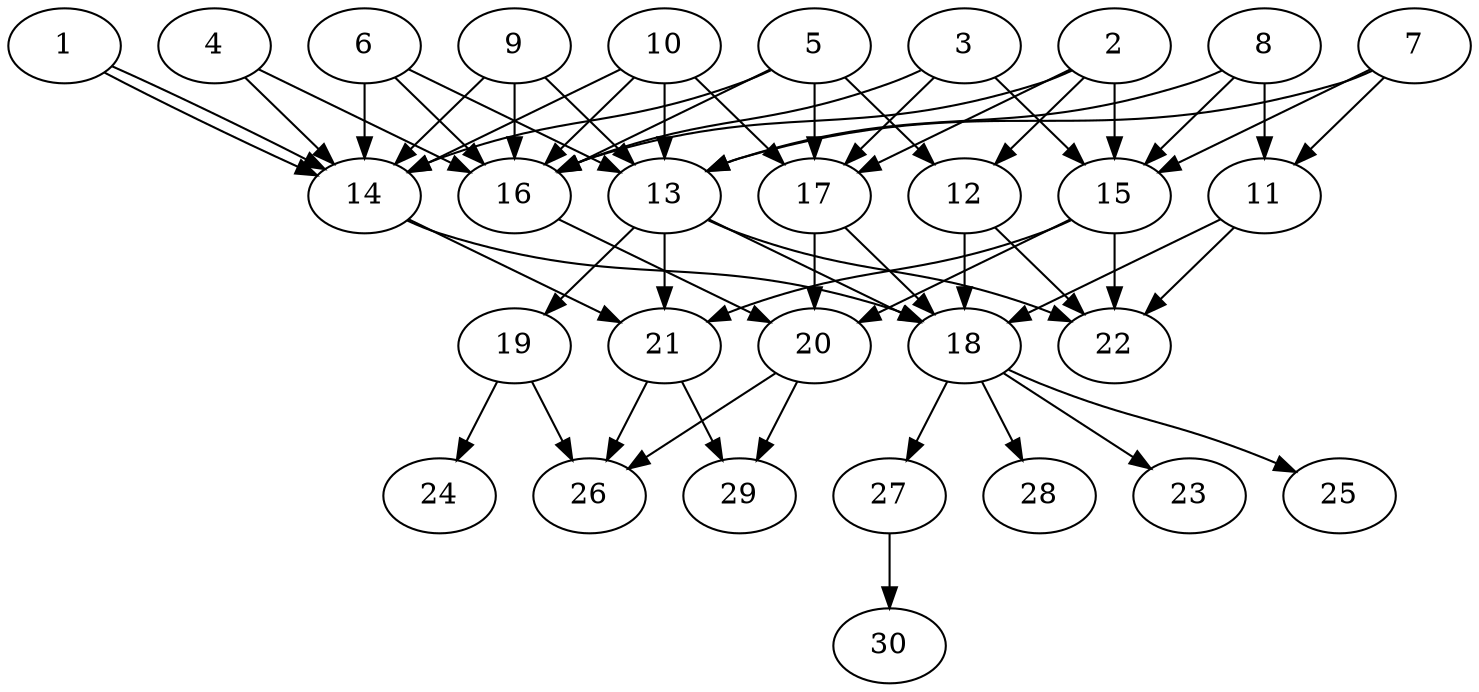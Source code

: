 // DAG automatically generated by daggen at Thu Oct  3 14:04:18 2019
// ./daggen --dot -n 30 --ccr 0.4 --fat 0.7 --regular 0.5 --density 0.7 --mindata 5242880 --maxdata 52428800 
digraph G {
  1 [size="58071040", alpha="0.20", expect_size="23228416"] 
  1 -> 14 [size ="23228416"]
  1 -> 14 [size ="23228416"]
  2 [size="100106240", alpha="0.12", expect_size="40042496"] 
  2 -> 12 [size ="40042496"]
  2 -> 15 [size ="40042496"]
  2 -> 16 [size ="40042496"]
  2 -> 17 [size ="40042496"]
  3 [size="59479040", alpha="0.03", expect_size="23791616"] 
  3 -> 15 [size ="23791616"]
  3 -> 16 [size ="23791616"]
  3 -> 17 [size ="23791616"]
  4 [size="89674240", alpha="0.20", expect_size="35869696"] 
  4 -> 14 [size ="35869696"]
  4 -> 16 [size ="35869696"]
  5 [size="16532480", alpha="0.01", expect_size="6612992"] 
  5 -> 12 [size ="6612992"]
  5 -> 14 [size ="6612992"]
  5 -> 16 [size ="6612992"]
  5 -> 17 [size ="6612992"]
  6 [size="32642560", alpha="0.04", expect_size="13057024"] 
  6 -> 13 [size ="13057024"]
  6 -> 14 [size ="13057024"]
  6 -> 16 [size ="13057024"]
  7 [size="56860160", alpha="0.18", expect_size="22744064"] 
  7 -> 11 [size ="22744064"]
  7 -> 13 [size ="22744064"]
  7 -> 15 [size ="22744064"]
  8 [size="16133120", alpha="0.09", expect_size="6453248"] 
  8 -> 11 [size ="6453248"]
  8 -> 13 [size ="6453248"]
  8 -> 15 [size ="6453248"]
  9 [size="77335040", alpha="0.19", expect_size="30934016"] 
  9 -> 13 [size ="30934016"]
  9 -> 14 [size ="30934016"]
  9 -> 16 [size ="30934016"]
  10 [size="109939200", alpha="0.05", expect_size="43975680"] 
  10 -> 13 [size ="43975680"]
  10 -> 14 [size ="43975680"]
  10 -> 16 [size ="43975680"]
  10 -> 17 [size ="43975680"]
  11 [size="47877120", alpha="0.13", expect_size="19150848"] 
  11 -> 18 [size ="19150848"]
  11 -> 22 [size ="19150848"]
  12 [size="45081600", alpha="0.01", expect_size="18032640"] 
  12 -> 18 [size ="18032640"]
  12 -> 22 [size ="18032640"]
  13 [size="115328000", alpha="0.13", expect_size="46131200"] 
  13 -> 18 [size ="46131200"]
  13 -> 19 [size ="46131200"]
  13 -> 21 [size ="46131200"]
  13 -> 22 [size ="46131200"]
  14 [size="16632320", alpha="0.00", expect_size="6652928"] 
  14 -> 18 [size ="6652928"]
  14 -> 21 [size ="6652928"]
  15 [size="15349760", alpha="0.02", expect_size="6139904"] 
  15 -> 20 [size ="6139904"]
  15 -> 21 [size ="6139904"]
  15 -> 22 [size ="6139904"]
  16 [size="20392960", alpha="0.09", expect_size="8157184"] 
  16 -> 20 [size ="8157184"]
  17 [size="43985920", alpha="0.00", expect_size="17594368"] 
  17 -> 18 [size ="17594368"]
  17 -> 20 [size ="17594368"]
  18 [size="32599040", alpha="0.15", expect_size="13039616"] 
  18 -> 23 [size ="13039616"]
  18 -> 25 [size ="13039616"]
  18 -> 27 [size ="13039616"]
  18 -> 28 [size ="13039616"]
  19 [size="85227520", alpha="0.16", expect_size="34091008"] 
  19 -> 24 [size ="34091008"]
  19 -> 26 [size ="34091008"]
  20 [size="81920000", alpha="0.18", expect_size="32768000"] 
  20 -> 26 [size ="32768000"]
  20 -> 29 [size ="32768000"]
  21 [size="112186880", alpha="0.08", expect_size="44874752"] 
  21 -> 26 [size ="44874752"]
  21 -> 29 [size ="44874752"]
  22 [size="70991360", alpha="0.12", expect_size="28396544"] 
  23 [size="75865600", alpha="0.04", expect_size="30346240"] 
  24 [size="35548160", alpha="0.09", expect_size="14219264"] 
  25 [size="36902400", alpha="0.15", expect_size="14760960"] 
  26 [size="47285760", alpha="0.04", expect_size="18914304"] 
  27 [size="99015680", alpha="0.01", expect_size="39606272"] 
  27 -> 30 [size ="39606272"]
  28 [size="101834240", alpha="0.18", expect_size="40733696"] 
  29 [size="74265600", alpha="0.06", expect_size="29706240"] 
  30 [size="51532800", alpha="0.10", expect_size="20613120"] 
}
